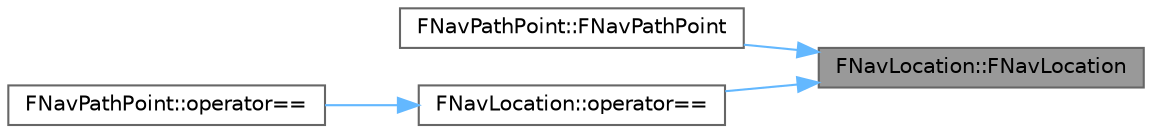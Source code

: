 digraph "FNavLocation::FNavLocation"
{
 // INTERACTIVE_SVG=YES
 // LATEX_PDF_SIZE
  bgcolor="transparent";
  edge [fontname=Helvetica,fontsize=10,labelfontname=Helvetica,labelfontsize=10];
  node [fontname=Helvetica,fontsize=10,shape=box,height=0.2,width=0.4];
  rankdir="RL";
  Node1 [id="Node000001",label="FNavLocation::FNavLocation",height=0.2,width=0.4,color="gray40", fillcolor="grey60", style="filled", fontcolor="black",tooltip=" "];
  Node1 -> Node2 [id="edge1_Node000001_Node000002",dir="back",color="steelblue1",style="solid",tooltip=" "];
  Node2 [id="Node000002",label="FNavPathPoint::FNavPathPoint",height=0.2,width=0.4,color="grey40", fillcolor="white", style="filled",URL="$d0/d92/structFNavPathPoint.html#adf4dc4c0a1c84a307bc4a073c8f811b2",tooltip=" "];
  Node1 -> Node3 [id="edge2_Node000001_Node000003",dir="back",color="steelblue1",style="solid",tooltip=" "];
  Node3 [id="Node000003",label="FNavLocation::operator==",height=0.2,width=0.4,color="grey40", fillcolor="white", style="filled",URL="$d0/d29/structFNavLocation.html#a2e07ff91b882c4ce1cacecf609bc5b0e",tooltip=" "];
  Node3 -> Node4 [id="edge3_Node000003_Node000004",dir="back",color="steelblue1",style="solid",tooltip=" "];
  Node4 [id="Node000004",label="FNavPathPoint::operator==",height=0.2,width=0.4,color="grey40", fillcolor="white", style="filled",URL="$d0/d92/structFNavPathPoint.html#a604960fb582548082769ccbdfeec306a",tooltip=" "];
}
